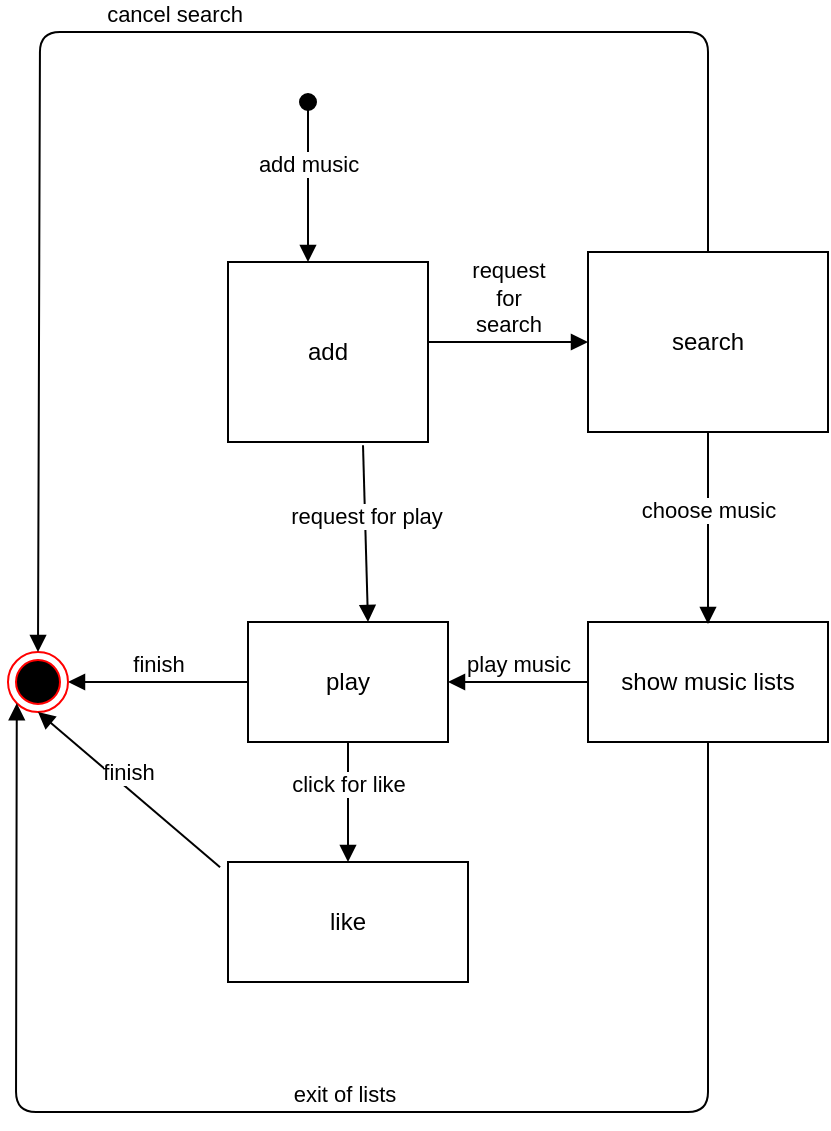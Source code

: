 <mxfile version="10.6.7" type="github"><diagram id="0HLfMaKVje2sgdIS-oaQ" name="Page-1"><mxGraphModel dx="1366" dy="564" grid="1" gridSize="10" guides="1" tooltips="1" connect="1" arrows="1" fold="1" page="1" pageScale="1" pageWidth="850" pageHeight="1100" math="0" shadow="0"><root><mxCell id="0"/><mxCell id="1" parent="0"/><mxCell id="wGonb4wJTDpApvT_uEdU-3" value="add music" style="html=1;verticalAlign=bottom;startArrow=oval;startFill=1;endArrow=block;startSize=8;" edge="1" parent="1"><mxGeometry width="60" relative="1" as="geometry"><mxPoint x="400" y="55" as="sourcePoint"/><mxPoint x="400" y="135" as="targetPoint"/></mxGeometry></mxCell><mxCell id="wGonb4wJTDpApvT_uEdU-4" value="add" style="rounded=0;whiteSpace=wrap;html=1;" vertex="1" parent="1"><mxGeometry x="360" y="135" width="100" height="90" as="geometry"/></mxCell><mxCell id="wGonb4wJTDpApvT_uEdU-5" value="request&lt;br&gt;for&lt;br&gt;search&lt;br&gt;" style="html=1;verticalAlign=bottom;endArrow=block;" edge="1" parent="1"><mxGeometry width="80" relative="1" as="geometry"><mxPoint x="460" y="175" as="sourcePoint"/><mxPoint x="540" y="175" as="targetPoint"/></mxGeometry></mxCell><mxCell id="wGonb4wJTDpApvT_uEdU-6" value="search" style="rounded=0;whiteSpace=wrap;html=1;" vertex="1" parent="1"><mxGeometry x="540" y="130" width="120" height="90" as="geometry"/></mxCell><mxCell id="wGonb4wJTDpApvT_uEdU-7" value="request for play" style="html=1;verticalAlign=bottom;endArrow=block;exitX=0.675;exitY=1.018;exitDx=0;exitDy=0;exitPerimeter=0;" edge="1" source="wGonb4wJTDpApvT_uEdU-4" parent="1"><mxGeometry width="80" relative="1" as="geometry"><mxPoint x="430" y="295" as="sourcePoint"/><mxPoint x="430" y="315" as="targetPoint"/></mxGeometry></mxCell><mxCell id="wGonb4wJTDpApvT_uEdU-8" value="play" style="rounded=0;whiteSpace=wrap;html=1;" vertex="1" parent="1"><mxGeometry x="370" y="315" width="100" height="60" as="geometry"/></mxCell><mxCell id="wGonb4wJTDpApvT_uEdU-9" value="show music lists" style="rounded=0;whiteSpace=wrap;html=1;" vertex="1" parent="1"><mxGeometry x="540" y="315" width="120" height="60" as="geometry"/></mxCell><mxCell id="wGonb4wJTDpApvT_uEdU-10" value="choose music" style="html=1;verticalAlign=bottom;endArrow=block;exitX=0.5;exitY=1;exitDx=0;exitDy=0;" edge="1" source="wGonb4wJTDpApvT_uEdU-6" parent="1"><mxGeometry width="80" relative="1" as="geometry"><mxPoint x="600" y="265" as="sourcePoint"/><mxPoint x="600" y="316" as="targetPoint"/></mxGeometry></mxCell><mxCell id="wGonb4wJTDpApvT_uEdU-11" value="play music" style="html=1;verticalAlign=bottom;endArrow=block;exitX=0;exitY=0.5;exitDx=0;exitDy=0;entryX=1;entryY=0.5;entryDx=0;entryDy=0;" edge="1" source="wGonb4wJTDpApvT_uEdU-9" target="wGonb4wJTDpApvT_uEdU-8" parent="1"><mxGeometry width="80" relative="1" as="geometry"><mxPoint x="470" y="395" as="sourcePoint"/><mxPoint x="550" y="395" as="targetPoint"/></mxGeometry></mxCell><mxCell id="wGonb4wJTDpApvT_uEdU-12" value="click for like" style="html=1;verticalAlign=bottom;endArrow=block;exitX=0.5;exitY=1;exitDx=0;exitDy=0;" edge="1" source="wGonb4wJTDpApvT_uEdU-8" parent="1"><mxGeometry width="80" relative="1" as="geometry"><mxPoint x="420" y="415" as="sourcePoint"/><mxPoint x="420" y="435" as="targetPoint"/></mxGeometry></mxCell><mxCell id="wGonb4wJTDpApvT_uEdU-13" value="like" style="rounded=0;whiteSpace=wrap;html=1;" vertex="1" parent="1"><mxGeometry x="360" y="435" width="120" height="60" as="geometry"/></mxCell><mxCell id="wGonb4wJTDpApvT_uEdU-14" value="finish" style="html=1;verticalAlign=bottom;endArrow=block;exitX=0;exitY=0.5;exitDx=0;exitDy=0;" edge="1" source="wGonb4wJTDpApvT_uEdU-8" parent="1"><mxGeometry width="80" relative="1" as="geometry"><mxPoint x="310" y="345" as="sourcePoint"/><mxPoint x="280" y="345" as="targetPoint"/></mxGeometry></mxCell><mxCell id="wGonb4wJTDpApvT_uEdU-15" value="" style="ellipse;html=1;shape=endState;fillColor=#000000;strokeColor=#ff0000;" vertex="1" parent="1"><mxGeometry x="250" y="330" width="30" height="30" as="geometry"/></mxCell><mxCell id="wGonb4wJTDpApvT_uEdU-16" value="finish" style="html=1;verticalAlign=bottom;endArrow=block;entryX=0.5;entryY=1;entryDx=0;entryDy=0;exitX=-0.033;exitY=0.043;exitDx=0;exitDy=0;exitPerimeter=0;" edge="1" parent="1" source="wGonb4wJTDpApvT_uEdU-13" target="wGonb4wJTDpApvT_uEdU-15"><mxGeometry width="80" relative="1" as="geometry"><mxPoint x="190" y="430" as="sourcePoint"/><mxPoint x="270" y="430" as="targetPoint"/></mxGeometry></mxCell><mxCell id="wGonb4wJTDpApvT_uEdU-17" value="cancel search" style="html=1;verticalAlign=bottom;endArrow=block;entryX=0.5;entryY=0;entryDx=0;entryDy=0;exitX=0.5;exitY=0;exitDx=0;exitDy=0;" edge="1" parent="1" source="wGonb4wJTDpApvT_uEdU-6" target="wGonb4wJTDpApvT_uEdU-15"><mxGeometry width="80" relative="1" as="geometry"><mxPoint x="600" as="sourcePoint"/><mxPoint x="240" y="200" as="targetPoint"/><Array as="points"><mxPoint x="600" y="20"/><mxPoint x="266" y="20"/></Array></mxGeometry></mxCell><mxCell id="wGonb4wJTDpApvT_uEdU-18" value="exit of lists" style="html=1;verticalAlign=bottom;endArrow=block;exitX=0.5;exitY=1;exitDx=0;exitDy=0;entryX=0;entryY=1;entryDx=0;entryDy=0;" edge="1" parent="1" source="wGonb4wJTDpApvT_uEdU-9" target="wGonb4wJTDpApvT_uEdU-15"><mxGeometry width="80" relative="1" as="geometry"><mxPoint x="580" y="400" as="sourcePoint"/><mxPoint x="160" y="560" as="targetPoint"/><Array as="points"><mxPoint x="600" y="560"/><mxPoint x="254" y="560"/></Array></mxGeometry></mxCell></root></mxGraphModel></diagram></mxfile>